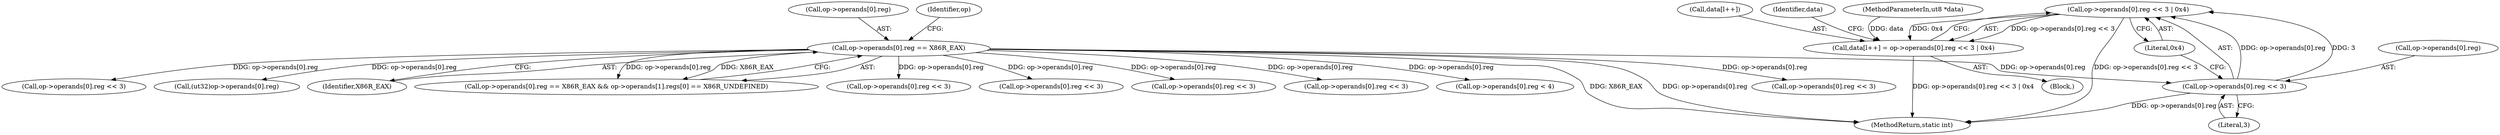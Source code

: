 digraph "0_radare2_f17bfd9f1da05f30f23a4dd05e9d2363e1406948@API" {
"1002795" [label="(Call,op->operands[0].reg << 3 | 0x4)"];
"1002796" [label="(Call,op->operands[0].reg << 3)"];
"1002031" [label="(Call,op->operands[0].reg == X86R_EAX)"];
"1002790" [label="(Call,data[l++] = op->operands[0].reg << 3 | 0x4)"];
"1002566" [label="(Call,op->operands[0].reg << 3)"];
"1002805" [label="(Literal,0x4)"];
"1002590" [label="(Call,op->operands[0].reg << 3)"];
"1002045" [label="(Identifier,op)"];
"1000104" [label="(MethodParameterIn,ut8 *data)"];
"1002796" [label="(Call,op->operands[0].reg << 3)"];
"1002314" [label="(Call,(ut32)op->operands[0].reg)"];
"1002791" [label="(Call,data[l++])"];
"1002039" [label="(Identifier,X86R_EAX)"];
"1002804" [label="(Literal,3)"];
"1002031" [label="(Call,op->operands[0].reg == X86R_EAX)"];
"1003220" [label="(MethodReturn,static int)"];
"1002030" [label="(Call,op->operands[0].reg == X86R_EAX && op->operands[1].regs[0] == X86R_UNDEFINED)"];
"1002789" [label="(Block,)"];
"1002651" [label="(Call,op->operands[0].reg << 3)"];
"1002808" [label="(Identifier,data)"];
"1002925" [label="(Call,op->operands[0].reg << 3)"];
"1002795" [label="(Call,op->operands[0].reg << 3 | 0x4)"];
"1002229" [label="(Call,op->operands[0].reg << 3)"];
"1003048" [label="(Call,op->operands[0].reg << 3)"];
"1002032" [label="(Call,op->operands[0].reg)"];
"1002201" [label="(Call,op->operands[0].reg < 4)"];
"1002797" [label="(Call,op->operands[0].reg)"];
"1002790" [label="(Call,data[l++] = op->operands[0].reg << 3 | 0x4)"];
"1002795" -> "1002790"  [label="AST: "];
"1002795" -> "1002805"  [label="CFG: "];
"1002796" -> "1002795"  [label="AST: "];
"1002805" -> "1002795"  [label="AST: "];
"1002790" -> "1002795"  [label="CFG: "];
"1002795" -> "1003220"  [label="DDG: op->operands[0].reg << 3"];
"1002795" -> "1002790"  [label="DDG: op->operands[0].reg << 3"];
"1002795" -> "1002790"  [label="DDG: 0x4"];
"1002796" -> "1002795"  [label="DDG: op->operands[0].reg"];
"1002796" -> "1002795"  [label="DDG: 3"];
"1002796" -> "1002804"  [label="CFG: "];
"1002797" -> "1002796"  [label="AST: "];
"1002804" -> "1002796"  [label="AST: "];
"1002805" -> "1002796"  [label="CFG: "];
"1002796" -> "1003220"  [label="DDG: op->operands[0].reg"];
"1002031" -> "1002796"  [label="DDG: op->operands[0].reg"];
"1002031" -> "1002030"  [label="AST: "];
"1002031" -> "1002039"  [label="CFG: "];
"1002032" -> "1002031"  [label="AST: "];
"1002039" -> "1002031"  [label="AST: "];
"1002045" -> "1002031"  [label="CFG: "];
"1002030" -> "1002031"  [label="CFG: "];
"1002031" -> "1003220"  [label="DDG: op->operands[0].reg"];
"1002031" -> "1003220"  [label="DDG: X86R_EAX"];
"1002031" -> "1002030"  [label="DDG: op->operands[0].reg"];
"1002031" -> "1002030"  [label="DDG: X86R_EAX"];
"1002031" -> "1002201"  [label="DDG: op->operands[0].reg"];
"1002031" -> "1002229"  [label="DDG: op->operands[0].reg"];
"1002031" -> "1002314"  [label="DDG: op->operands[0].reg"];
"1002031" -> "1002566"  [label="DDG: op->operands[0].reg"];
"1002031" -> "1002590"  [label="DDG: op->operands[0].reg"];
"1002031" -> "1002651"  [label="DDG: op->operands[0].reg"];
"1002031" -> "1002925"  [label="DDG: op->operands[0].reg"];
"1002031" -> "1003048"  [label="DDG: op->operands[0].reg"];
"1002790" -> "1002789"  [label="AST: "];
"1002791" -> "1002790"  [label="AST: "];
"1002808" -> "1002790"  [label="CFG: "];
"1002790" -> "1003220"  [label="DDG: op->operands[0].reg << 3 | 0x4"];
"1000104" -> "1002790"  [label="DDG: data"];
}
